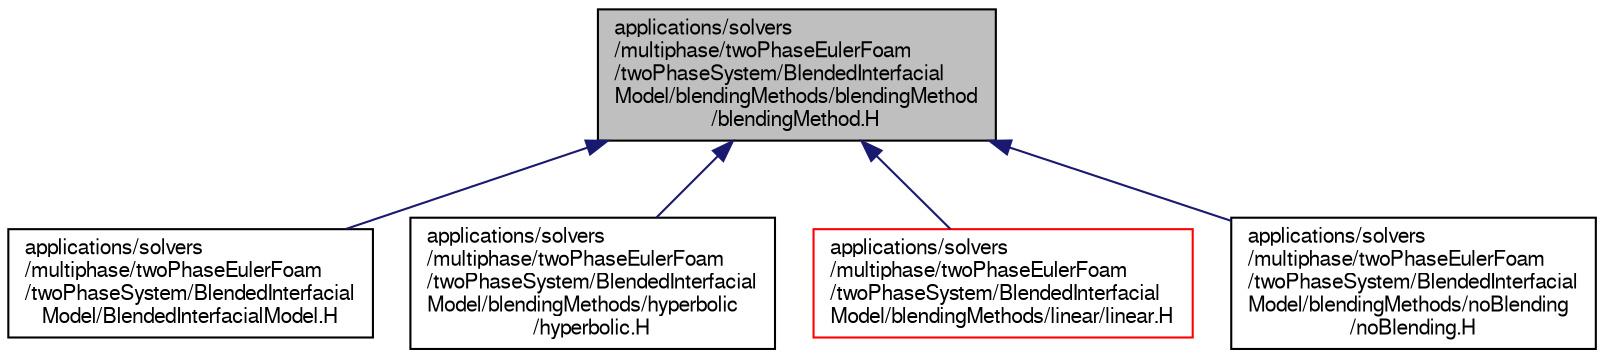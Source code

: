 digraph "applications/solvers/multiphase/twoPhaseEulerFoam/twoPhaseSystem/BlendedInterfacialModel/blendingMethods/blendingMethod/blendingMethod.H"
{
  bgcolor="transparent";
  edge [fontname="FreeSans",fontsize="10",labelfontname="FreeSans",labelfontsize="10"];
  node [fontname="FreeSans",fontsize="10",shape=record];
  Node73 [label="applications/solvers\l/multiphase/twoPhaseEulerFoam\l/twoPhaseSystem/BlendedInterfacial\lModel/blendingMethods/blendingMethod\l/blendingMethod.H",height=0.2,width=0.4,color="black", fillcolor="grey75", style="filled", fontcolor="black"];
  Node73 -> Node74 [dir="back",color="midnightblue",fontsize="10",style="solid",fontname="FreeSans"];
  Node74 [label="applications/solvers\l/multiphase/twoPhaseEulerFoam\l/twoPhaseSystem/BlendedInterfacial\lModel/BlendedInterfacialModel.H",height=0.2,width=0.4,color="black",URL="$a20963.html"];
  Node73 -> Node75 [dir="back",color="midnightblue",fontsize="10",style="solid",fontname="FreeSans"];
  Node75 [label="applications/solvers\l/multiphase/twoPhaseEulerFoam\l/twoPhaseSystem/BlendedInterfacial\lModel/blendingMethods/hyperbolic\l/hyperbolic.H",height=0.2,width=0.4,color="black",URL="$a20978.html"];
  Node73 -> Node76 [dir="back",color="midnightblue",fontsize="10",style="solid",fontname="FreeSans"];
  Node76 [label="applications/solvers\l/multiphase/twoPhaseEulerFoam\l/twoPhaseSystem/BlendedInterfacial\lModel/blendingMethods/linear/linear.H",height=0.2,width=0.4,color="red",URL="$a39407.html"];
  Node73 -> Node156 [dir="back",color="midnightblue",fontsize="10",style="solid",fontname="FreeSans"];
  Node156 [label="applications/solvers\l/multiphase/twoPhaseEulerFoam\l/twoPhaseSystem/BlendedInterfacial\lModel/blendingMethods/noBlending\l/noBlending.H",height=0.2,width=0.4,color="black",URL="$a20984.html"];
}
